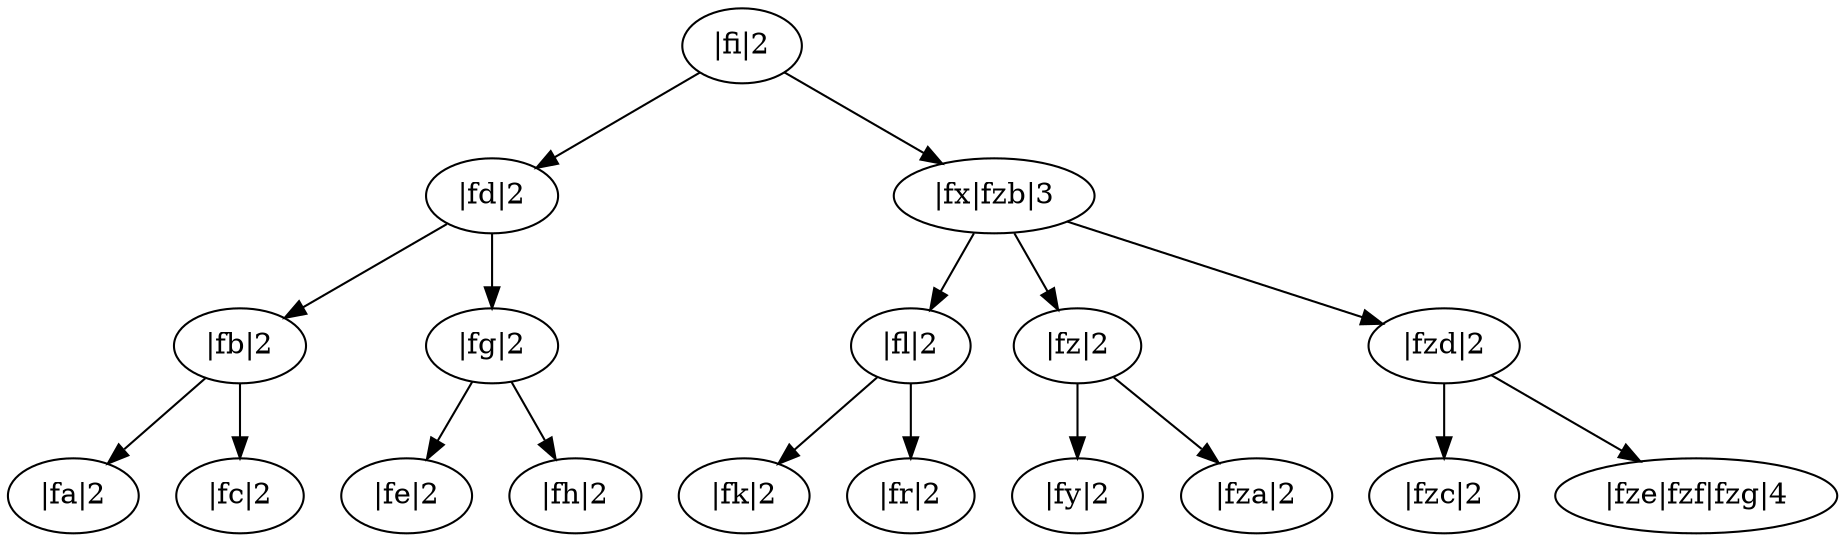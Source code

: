 digraph { 
	"|fi|2"->"|fd|2";
	"|fd|2"->"|fb|2";
	"|fb|2"->"|fa|2";
	"|fb|2"->"|fc|2";
	"|fd|2"->"|fg|2";
	"|fg|2"->"|fe|2";
	"|fg|2"->"|fh|2";
	"|fi|2"->"|fx|fzb|3";
	"|fx|fzb|3"->"|fl|2";
	"|fl|2"->"|fk|2";
	"|fl|2"->"|fr|2";
	"|fx|fzb|3"->"|fz|2";
	"|fz|2"->"|fy|2";
	"|fz|2"->"|fza|2";
	"|fx|fzb|3"->"|fzd|2";
	"|fzd|2"->"|fzc|2";
	"|fzd|2"->"|fze|fzf|fzg|4";
	 }